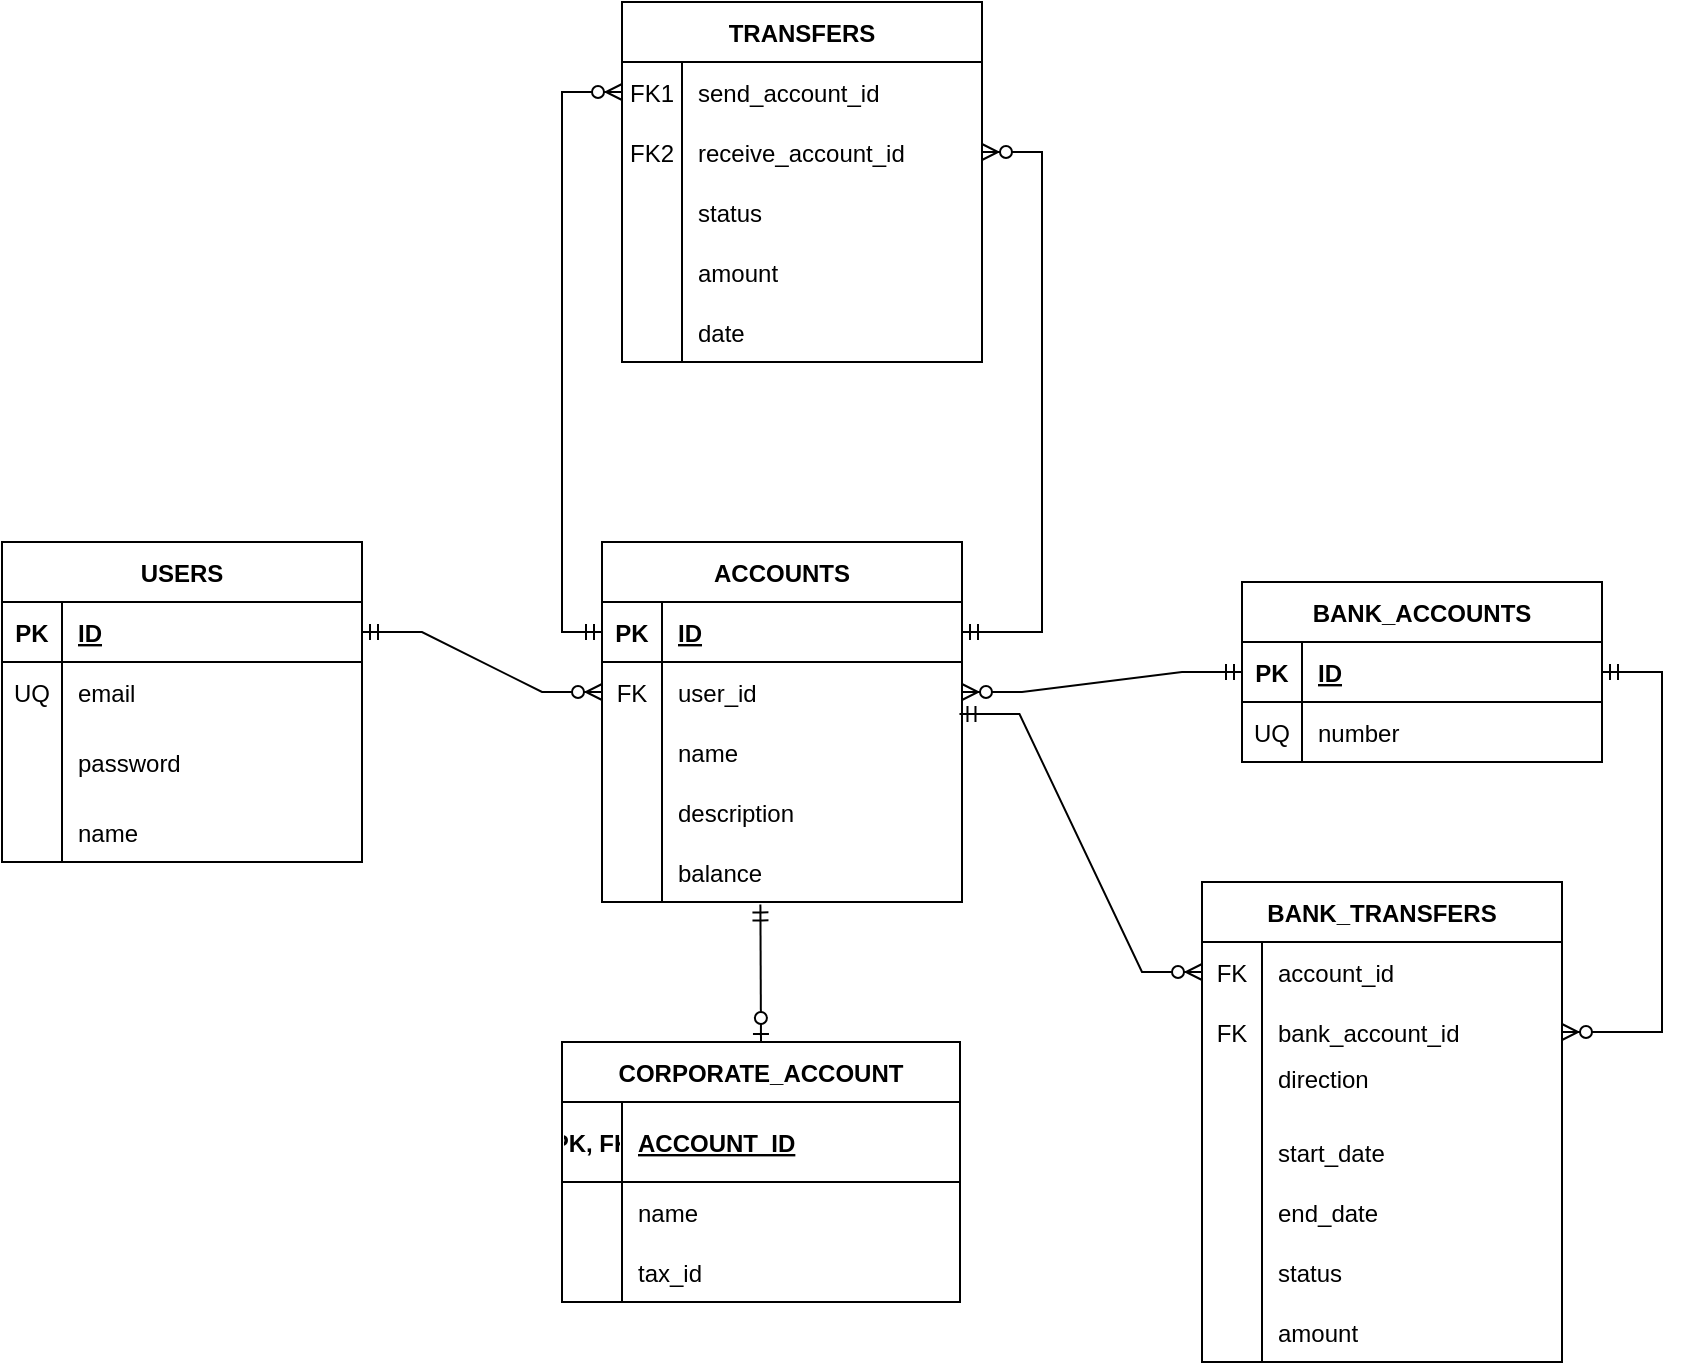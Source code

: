 <mxfile version="20.8.20"><diagram name="Página-1" id="rsDS_KLkLWj7P-341XOu"><mxGraphModel dx="1050" dy="1722" grid="1" gridSize="10" guides="1" tooltips="1" connect="1" arrows="1" fold="1" page="1" pageScale="1" pageWidth="827" pageHeight="1169" math="0" shadow="0"><root><mxCell id="0"/><mxCell id="1" parent="0"/><mxCell id="sMLK_98gF5KxSVNK5Bqb-1" value="USERS" style="shape=table;startSize=30;container=1;collapsible=1;childLayout=tableLayout;fixedRows=1;rowLines=0;fontStyle=1;align=center;resizeLast=1;" parent="1" vertex="1"><mxGeometry x="120" y="130" width="180" height="160" as="geometry"/></mxCell><mxCell id="sMLK_98gF5KxSVNK5Bqb-2" value="" style="shape=tableRow;horizontal=0;startSize=0;swimlaneHead=0;swimlaneBody=0;fillColor=none;collapsible=0;dropTarget=0;points=[[0,0.5],[1,0.5]];portConstraint=eastwest;top=0;left=0;right=0;bottom=1;" parent="sMLK_98gF5KxSVNK5Bqb-1" vertex="1"><mxGeometry y="30" width="180" height="30" as="geometry"/></mxCell><mxCell id="sMLK_98gF5KxSVNK5Bqb-3" value="PK" style="shape=partialRectangle;connectable=0;fillColor=none;top=0;left=0;bottom=0;right=0;fontStyle=1;overflow=hidden;" parent="sMLK_98gF5KxSVNK5Bqb-2" vertex="1"><mxGeometry width="30" height="30" as="geometry"><mxRectangle width="30" height="30" as="alternateBounds"/></mxGeometry></mxCell><mxCell id="sMLK_98gF5KxSVNK5Bqb-4" value="ID" style="shape=partialRectangle;connectable=0;fillColor=none;top=0;left=0;bottom=0;right=0;align=left;spacingLeft=6;fontStyle=5;overflow=hidden;" parent="sMLK_98gF5KxSVNK5Bqb-2" vertex="1"><mxGeometry x="30" width="150" height="30" as="geometry"><mxRectangle width="150" height="30" as="alternateBounds"/></mxGeometry></mxCell><mxCell id="sMLK_98gF5KxSVNK5Bqb-5" value="" style="shape=tableRow;horizontal=0;startSize=0;swimlaneHead=0;swimlaneBody=0;fillColor=none;collapsible=0;dropTarget=0;points=[[0,0.5],[1,0.5]];portConstraint=eastwest;top=0;left=0;right=0;bottom=0;" parent="sMLK_98gF5KxSVNK5Bqb-1" vertex="1"><mxGeometry y="60" width="180" height="30" as="geometry"/></mxCell><mxCell id="sMLK_98gF5KxSVNK5Bqb-6" value="UQ" style="shape=partialRectangle;connectable=0;fillColor=none;top=0;left=0;bottom=0;right=0;editable=1;overflow=hidden;" parent="sMLK_98gF5KxSVNK5Bqb-5" vertex="1"><mxGeometry width="30" height="30" as="geometry"><mxRectangle width="30" height="30" as="alternateBounds"/></mxGeometry></mxCell><mxCell id="sMLK_98gF5KxSVNK5Bqb-7" value="email" style="shape=partialRectangle;connectable=0;fillColor=none;top=0;left=0;bottom=0;right=0;align=left;spacingLeft=6;overflow=hidden;" parent="sMLK_98gF5KxSVNK5Bqb-5" vertex="1"><mxGeometry x="30" width="150" height="30" as="geometry"><mxRectangle width="150" height="30" as="alternateBounds"/></mxGeometry></mxCell><mxCell id="sMLK_98gF5KxSVNK5Bqb-8" value="" style="shape=tableRow;horizontal=0;startSize=0;swimlaneHead=0;swimlaneBody=0;fillColor=none;collapsible=0;dropTarget=0;points=[[0,0.5],[1,0.5]];portConstraint=eastwest;top=0;left=0;right=0;bottom=0;" parent="sMLK_98gF5KxSVNK5Bqb-1" vertex="1"><mxGeometry y="90" width="180" height="40" as="geometry"/></mxCell><mxCell id="sMLK_98gF5KxSVNK5Bqb-9" value="" style="shape=partialRectangle;connectable=0;fillColor=none;top=0;left=0;bottom=0;right=0;editable=1;overflow=hidden;" parent="sMLK_98gF5KxSVNK5Bqb-8" vertex="1"><mxGeometry width="30" height="40" as="geometry"><mxRectangle width="30" height="40" as="alternateBounds"/></mxGeometry></mxCell><mxCell id="sMLK_98gF5KxSVNK5Bqb-10" value="password" style="shape=partialRectangle;connectable=0;fillColor=none;top=0;left=0;bottom=0;right=0;align=left;spacingLeft=6;overflow=hidden;" parent="sMLK_98gF5KxSVNK5Bqb-8" vertex="1"><mxGeometry x="30" width="150" height="40" as="geometry"><mxRectangle width="150" height="40" as="alternateBounds"/></mxGeometry></mxCell><mxCell id="sMLK_98gF5KxSVNK5Bqb-11" value="" style="shape=tableRow;horizontal=0;startSize=0;swimlaneHead=0;swimlaneBody=0;fillColor=none;collapsible=0;dropTarget=0;points=[[0,0.5],[1,0.5]];portConstraint=eastwest;top=0;left=0;right=0;bottom=0;" parent="sMLK_98gF5KxSVNK5Bqb-1" vertex="1"><mxGeometry y="130" width="180" height="30" as="geometry"/></mxCell><mxCell id="sMLK_98gF5KxSVNK5Bqb-12" value="" style="shape=partialRectangle;connectable=0;fillColor=none;top=0;left=0;bottom=0;right=0;editable=1;overflow=hidden;" parent="sMLK_98gF5KxSVNK5Bqb-11" vertex="1"><mxGeometry width="30" height="30" as="geometry"><mxRectangle width="30" height="30" as="alternateBounds"/></mxGeometry></mxCell><mxCell id="sMLK_98gF5KxSVNK5Bqb-13" value="name" style="shape=partialRectangle;connectable=0;fillColor=none;top=0;left=0;bottom=0;right=0;align=left;spacingLeft=6;overflow=hidden;" parent="sMLK_98gF5KxSVNK5Bqb-11" vertex="1"><mxGeometry x="30" width="150" height="30" as="geometry"><mxRectangle width="150" height="30" as="alternateBounds"/></mxGeometry></mxCell><mxCell id="sMLK_98gF5KxSVNK5Bqb-14" value="ACCOUNTS" style="shape=table;startSize=30;container=1;collapsible=1;childLayout=tableLayout;fixedRows=1;rowLines=0;fontStyle=1;align=center;resizeLast=1;" parent="1" vertex="1"><mxGeometry x="420" y="130" width="180" height="180" as="geometry"/></mxCell><mxCell id="sMLK_98gF5KxSVNK5Bqb-15" value="" style="shape=tableRow;horizontal=0;startSize=0;swimlaneHead=0;swimlaneBody=0;fillColor=none;collapsible=0;dropTarget=0;points=[[0,0.5],[1,0.5]];portConstraint=eastwest;top=0;left=0;right=0;bottom=1;" parent="sMLK_98gF5KxSVNK5Bqb-14" vertex="1"><mxGeometry y="30" width="180" height="30" as="geometry"/></mxCell><mxCell id="sMLK_98gF5KxSVNK5Bqb-16" value="PK" style="shape=partialRectangle;connectable=0;fillColor=none;top=0;left=0;bottom=0;right=0;fontStyle=1;overflow=hidden;" parent="sMLK_98gF5KxSVNK5Bqb-15" vertex="1"><mxGeometry width="30" height="30" as="geometry"><mxRectangle width="30" height="30" as="alternateBounds"/></mxGeometry></mxCell><mxCell id="sMLK_98gF5KxSVNK5Bqb-17" value="ID" style="shape=partialRectangle;connectable=0;fillColor=none;top=0;left=0;bottom=0;right=0;align=left;spacingLeft=6;fontStyle=5;overflow=hidden;" parent="sMLK_98gF5KxSVNK5Bqb-15" vertex="1"><mxGeometry x="30" width="150" height="30" as="geometry"><mxRectangle width="150" height="30" as="alternateBounds"/></mxGeometry></mxCell><mxCell id="sMLK_98gF5KxSVNK5Bqb-99" style="shape=tableRow;horizontal=0;startSize=0;swimlaneHead=0;swimlaneBody=0;fillColor=none;collapsible=0;dropTarget=0;points=[[0,0.5],[1,0.5]];portConstraint=eastwest;top=0;left=0;right=0;bottom=0;" parent="sMLK_98gF5KxSVNK5Bqb-14" vertex="1"><mxGeometry y="60" width="180" height="30" as="geometry"/></mxCell><mxCell id="sMLK_98gF5KxSVNK5Bqb-100" value="FK" style="shape=partialRectangle;connectable=0;fillColor=none;top=0;left=0;bottom=0;right=0;editable=1;overflow=hidden;" parent="sMLK_98gF5KxSVNK5Bqb-99" vertex="1"><mxGeometry width="30" height="30" as="geometry"><mxRectangle width="30" height="30" as="alternateBounds"/></mxGeometry></mxCell><mxCell id="sMLK_98gF5KxSVNK5Bqb-101" value="user_id" style="shape=partialRectangle;connectable=0;fillColor=none;top=0;left=0;bottom=0;right=0;align=left;spacingLeft=6;overflow=hidden;" parent="sMLK_98gF5KxSVNK5Bqb-99" vertex="1"><mxGeometry x="30" width="150" height="30" as="geometry"><mxRectangle width="150" height="30" as="alternateBounds"/></mxGeometry></mxCell><mxCell id="sMLK_98gF5KxSVNK5Bqb-18" value="" style="shape=tableRow;horizontal=0;startSize=0;swimlaneHead=0;swimlaneBody=0;fillColor=none;collapsible=0;dropTarget=0;points=[[0,0.5],[1,0.5]];portConstraint=eastwest;top=0;left=0;right=0;bottom=0;" parent="sMLK_98gF5KxSVNK5Bqb-14" vertex="1"><mxGeometry y="90" width="180" height="30" as="geometry"/></mxCell><mxCell id="sMLK_98gF5KxSVNK5Bqb-19" value="" style="shape=partialRectangle;connectable=0;fillColor=none;top=0;left=0;bottom=0;right=0;editable=1;overflow=hidden;" parent="sMLK_98gF5KxSVNK5Bqb-18" vertex="1"><mxGeometry width="30" height="30" as="geometry"><mxRectangle width="30" height="30" as="alternateBounds"/></mxGeometry></mxCell><mxCell id="sMLK_98gF5KxSVNK5Bqb-20" value="name" style="shape=partialRectangle;connectable=0;fillColor=none;top=0;left=0;bottom=0;right=0;align=left;spacingLeft=6;overflow=hidden;" parent="sMLK_98gF5KxSVNK5Bqb-18" vertex="1"><mxGeometry x="30" width="150" height="30" as="geometry"><mxRectangle width="150" height="30" as="alternateBounds"/></mxGeometry></mxCell><mxCell id="sMLK_98gF5KxSVNK5Bqb-21" value="" style="shape=tableRow;horizontal=0;startSize=0;swimlaneHead=0;swimlaneBody=0;fillColor=none;collapsible=0;dropTarget=0;points=[[0,0.5],[1,0.5]];portConstraint=eastwest;top=0;left=0;right=0;bottom=0;" parent="sMLK_98gF5KxSVNK5Bqb-14" vertex="1"><mxGeometry y="120" width="180" height="30" as="geometry"/></mxCell><mxCell id="sMLK_98gF5KxSVNK5Bqb-22" value="" style="shape=partialRectangle;connectable=0;fillColor=none;top=0;left=0;bottom=0;right=0;editable=1;overflow=hidden;" parent="sMLK_98gF5KxSVNK5Bqb-21" vertex="1"><mxGeometry width="30" height="30" as="geometry"><mxRectangle width="30" height="30" as="alternateBounds"/></mxGeometry></mxCell><mxCell id="sMLK_98gF5KxSVNK5Bqb-23" value="description" style="shape=partialRectangle;connectable=0;fillColor=none;top=0;left=0;bottom=0;right=0;align=left;spacingLeft=6;overflow=hidden;" parent="sMLK_98gF5KxSVNK5Bqb-21" vertex="1"><mxGeometry x="30" width="150" height="30" as="geometry"><mxRectangle width="150" height="30" as="alternateBounds"/></mxGeometry></mxCell><mxCell id="sMLK_98gF5KxSVNK5Bqb-24" value="" style="shape=tableRow;horizontal=0;startSize=0;swimlaneHead=0;swimlaneBody=0;fillColor=none;collapsible=0;dropTarget=0;points=[[0,0.5],[1,0.5]];portConstraint=eastwest;top=0;left=0;right=0;bottom=0;" parent="sMLK_98gF5KxSVNK5Bqb-14" vertex="1"><mxGeometry y="150" width="180" height="30" as="geometry"/></mxCell><mxCell id="sMLK_98gF5KxSVNK5Bqb-25" value="" style="shape=partialRectangle;connectable=0;fillColor=none;top=0;left=0;bottom=0;right=0;editable=1;overflow=hidden;" parent="sMLK_98gF5KxSVNK5Bqb-24" vertex="1"><mxGeometry width="30" height="30" as="geometry"><mxRectangle width="30" height="30" as="alternateBounds"/></mxGeometry></mxCell><mxCell id="sMLK_98gF5KxSVNK5Bqb-26" value="balance" style="shape=partialRectangle;connectable=0;fillColor=none;top=0;left=0;bottom=0;right=0;align=left;spacingLeft=6;overflow=hidden;" parent="sMLK_98gF5KxSVNK5Bqb-24" vertex="1"><mxGeometry x="30" width="150" height="30" as="geometry"><mxRectangle width="150" height="30" as="alternateBounds"/></mxGeometry></mxCell><mxCell id="sMLK_98gF5KxSVNK5Bqb-27" value="BANK_ACCOUNTS" style="shape=table;startSize=30;container=1;collapsible=1;childLayout=tableLayout;fixedRows=1;rowLines=0;fontStyle=1;align=center;resizeLast=1;" parent="1" vertex="1"><mxGeometry x="740" y="150" width="180" height="90" as="geometry"/></mxCell><mxCell id="sMLK_98gF5KxSVNK5Bqb-28" value="" style="shape=tableRow;horizontal=0;startSize=0;swimlaneHead=0;swimlaneBody=0;fillColor=none;collapsible=0;dropTarget=0;points=[[0,0.5],[1,0.5]];portConstraint=eastwest;top=0;left=0;right=0;bottom=1;" parent="sMLK_98gF5KxSVNK5Bqb-27" vertex="1"><mxGeometry y="30" width="180" height="30" as="geometry"/></mxCell><mxCell id="sMLK_98gF5KxSVNK5Bqb-29" value="PK" style="shape=partialRectangle;connectable=0;fillColor=none;top=0;left=0;bottom=0;right=0;fontStyle=1;overflow=hidden;" parent="sMLK_98gF5KxSVNK5Bqb-28" vertex="1"><mxGeometry width="30" height="30" as="geometry"><mxRectangle width="30" height="30" as="alternateBounds"/></mxGeometry></mxCell><mxCell id="sMLK_98gF5KxSVNK5Bqb-30" value="ID" style="shape=partialRectangle;connectable=0;fillColor=none;top=0;left=0;bottom=0;right=0;align=left;spacingLeft=6;fontStyle=5;overflow=hidden;" parent="sMLK_98gF5KxSVNK5Bqb-28" vertex="1"><mxGeometry x="30" width="150" height="30" as="geometry"><mxRectangle width="150" height="30" as="alternateBounds"/></mxGeometry></mxCell><mxCell id="sMLK_98gF5KxSVNK5Bqb-31" value="" style="shape=tableRow;horizontal=0;startSize=0;swimlaneHead=0;swimlaneBody=0;fillColor=none;collapsible=0;dropTarget=0;points=[[0,0.5],[1,0.5]];portConstraint=eastwest;top=0;left=0;right=0;bottom=0;" parent="sMLK_98gF5KxSVNK5Bqb-27" vertex="1"><mxGeometry y="60" width="180" height="30" as="geometry"/></mxCell><mxCell id="sMLK_98gF5KxSVNK5Bqb-32" value="UQ" style="shape=partialRectangle;connectable=0;fillColor=none;top=0;left=0;bottom=0;right=0;editable=1;overflow=hidden;" parent="sMLK_98gF5KxSVNK5Bqb-31" vertex="1"><mxGeometry width="30" height="30" as="geometry"><mxRectangle width="30" height="30" as="alternateBounds"/></mxGeometry></mxCell><mxCell id="sMLK_98gF5KxSVNK5Bqb-33" value="number" style="shape=partialRectangle;connectable=0;fillColor=none;top=0;left=0;bottom=0;right=0;align=left;spacingLeft=6;overflow=hidden;" parent="sMLK_98gF5KxSVNK5Bqb-31" vertex="1"><mxGeometry x="30" width="150" height="30" as="geometry"><mxRectangle width="150" height="30" as="alternateBounds"/></mxGeometry></mxCell><mxCell id="sMLK_98gF5KxSVNK5Bqb-40" value="CORPORATE_ACCOUNT" style="shape=table;startSize=30;container=1;collapsible=1;childLayout=tableLayout;fixedRows=1;rowLines=0;fontStyle=1;align=center;resizeLast=1;" parent="1" vertex="1"><mxGeometry x="400" y="380" width="199" height="130" as="geometry"/></mxCell><mxCell id="sMLK_98gF5KxSVNK5Bqb-41" value="" style="shape=tableRow;horizontal=0;startSize=0;swimlaneHead=0;swimlaneBody=0;fillColor=none;collapsible=0;dropTarget=0;points=[[0,0.5],[1,0.5]];portConstraint=eastwest;top=0;left=0;right=0;bottom=1;" parent="sMLK_98gF5KxSVNK5Bqb-40" vertex="1"><mxGeometry y="30" width="199" height="40" as="geometry"/></mxCell><mxCell id="sMLK_98gF5KxSVNK5Bqb-42" value="PK, FK" style="shape=partialRectangle;connectable=0;fillColor=none;top=0;left=0;bottom=0;right=0;fontStyle=1;overflow=hidden;" parent="sMLK_98gF5KxSVNK5Bqb-41" vertex="1"><mxGeometry width="30" height="40" as="geometry"><mxRectangle width="30" height="40" as="alternateBounds"/></mxGeometry></mxCell><mxCell id="sMLK_98gF5KxSVNK5Bqb-43" value="ACCOUNT_ID" style="shape=partialRectangle;connectable=0;fillColor=none;top=0;left=0;bottom=0;right=0;align=left;spacingLeft=6;fontStyle=5;overflow=hidden;" parent="sMLK_98gF5KxSVNK5Bqb-41" vertex="1"><mxGeometry x="30" width="169" height="40" as="geometry"><mxRectangle width="169" height="40" as="alternateBounds"/></mxGeometry></mxCell><mxCell id="sMLK_98gF5KxSVNK5Bqb-44" value="" style="shape=tableRow;horizontal=0;startSize=0;swimlaneHead=0;swimlaneBody=0;fillColor=none;collapsible=0;dropTarget=0;points=[[0,0.5],[1,0.5]];portConstraint=eastwest;top=0;left=0;right=0;bottom=0;" parent="sMLK_98gF5KxSVNK5Bqb-40" vertex="1"><mxGeometry y="70" width="199" height="30" as="geometry"/></mxCell><mxCell id="sMLK_98gF5KxSVNK5Bqb-45" value="" style="shape=partialRectangle;connectable=0;fillColor=none;top=0;left=0;bottom=0;right=0;editable=1;overflow=hidden;" parent="sMLK_98gF5KxSVNK5Bqb-44" vertex="1"><mxGeometry width="30" height="30" as="geometry"><mxRectangle width="30" height="30" as="alternateBounds"/></mxGeometry></mxCell><mxCell id="sMLK_98gF5KxSVNK5Bqb-46" value="name" style="shape=partialRectangle;connectable=0;fillColor=none;top=0;left=0;bottom=0;right=0;align=left;spacingLeft=6;overflow=hidden;" parent="sMLK_98gF5KxSVNK5Bqb-44" vertex="1"><mxGeometry x="30" width="169" height="30" as="geometry"><mxRectangle width="169" height="30" as="alternateBounds"/></mxGeometry></mxCell><mxCell id="sMLK_98gF5KxSVNK5Bqb-47" value="" style="shape=tableRow;horizontal=0;startSize=0;swimlaneHead=0;swimlaneBody=0;fillColor=none;collapsible=0;dropTarget=0;points=[[0,0.5],[1,0.5]];portConstraint=eastwest;top=0;left=0;right=0;bottom=0;" parent="sMLK_98gF5KxSVNK5Bqb-40" vertex="1"><mxGeometry y="100" width="199" height="30" as="geometry"/></mxCell><mxCell id="sMLK_98gF5KxSVNK5Bqb-48" value="" style="shape=partialRectangle;connectable=0;fillColor=none;top=0;left=0;bottom=0;right=0;editable=1;overflow=hidden;" parent="sMLK_98gF5KxSVNK5Bqb-47" vertex="1"><mxGeometry width="30" height="30" as="geometry"><mxRectangle width="30" height="30" as="alternateBounds"/></mxGeometry></mxCell><mxCell id="sMLK_98gF5KxSVNK5Bqb-49" value="tax_id" style="shape=partialRectangle;connectable=0;fillColor=none;top=0;left=0;bottom=0;right=0;align=left;spacingLeft=6;overflow=hidden;" parent="sMLK_98gF5KxSVNK5Bqb-47" vertex="1"><mxGeometry x="30" width="169" height="30" as="geometry"><mxRectangle width="169" height="30" as="alternateBounds"/></mxGeometry></mxCell><mxCell id="sMLK_98gF5KxSVNK5Bqb-54" value="BANK_TRANSFERS" style="shape=table;startSize=30;container=1;collapsible=1;childLayout=tableLayout;fixedRows=1;rowLines=0;fontStyle=1;align=center;resizeLast=1;" parent="1" vertex="1"><mxGeometry x="720" y="300" width="180" height="240" as="geometry"/></mxCell><mxCell id="sMLK_98gF5KxSVNK5Bqb-58" value="" style="shape=tableRow;horizontal=0;startSize=0;swimlaneHead=0;swimlaneBody=0;fillColor=none;collapsible=0;dropTarget=0;points=[[0,0.5],[1,0.5]];portConstraint=eastwest;top=0;left=0;right=0;bottom=0;" parent="sMLK_98gF5KxSVNK5Bqb-54" vertex="1"><mxGeometry y="30" width="180" height="30" as="geometry"/></mxCell><mxCell id="sMLK_98gF5KxSVNK5Bqb-59" value="FK" style="shape=partialRectangle;connectable=0;fillColor=none;top=0;left=0;bottom=0;right=0;editable=1;overflow=hidden;" parent="sMLK_98gF5KxSVNK5Bqb-58" vertex="1"><mxGeometry width="30" height="30" as="geometry"><mxRectangle width="30" height="30" as="alternateBounds"/></mxGeometry></mxCell><mxCell id="sMLK_98gF5KxSVNK5Bqb-60" value="account_id" style="shape=partialRectangle;connectable=0;fillColor=none;top=0;left=0;bottom=0;right=0;align=left;spacingLeft=6;overflow=hidden;" parent="sMLK_98gF5KxSVNK5Bqb-58" vertex="1"><mxGeometry x="30" width="150" height="30" as="geometry"><mxRectangle width="150" height="30" as="alternateBounds"/></mxGeometry></mxCell><mxCell id="sMLK_98gF5KxSVNK5Bqb-61" value="" style="shape=tableRow;horizontal=0;startSize=0;swimlaneHead=0;swimlaneBody=0;fillColor=none;collapsible=0;dropTarget=0;points=[[0,0.5],[1,0.5]];portConstraint=eastwest;top=0;left=0;right=0;bottom=0;" parent="sMLK_98gF5KxSVNK5Bqb-54" vertex="1"><mxGeometry y="60" width="180" height="30" as="geometry"/></mxCell><mxCell id="sMLK_98gF5KxSVNK5Bqb-62" value="FK" style="shape=partialRectangle;connectable=0;fillColor=none;top=0;left=0;bottom=0;right=0;editable=1;overflow=hidden;" parent="sMLK_98gF5KxSVNK5Bqb-61" vertex="1"><mxGeometry width="30" height="30" as="geometry"><mxRectangle width="30" height="30" as="alternateBounds"/></mxGeometry></mxCell><mxCell id="sMLK_98gF5KxSVNK5Bqb-63" value="bank_account_id" style="shape=partialRectangle;connectable=0;fillColor=none;top=0;left=0;bottom=0;right=0;align=left;spacingLeft=6;overflow=hidden;" parent="sMLK_98gF5KxSVNK5Bqb-61" vertex="1"><mxGeometry x="30" width="150" height="30" as="geometry"><mxRectangle width="150" height="30" as="alternateBounds"/></mxGeometry></mxCell><mxCell id="sMLK_98gF5KxSVNK5Bqb-64" value="" style="shape=tableRow;horizontal=0;startSize=0;swimlaneHead=0;swimlaneBody=0;fillColor=none;collapsible=0;dropTarget=0;points=[[0,0.5],[1,0.5]];portConstraint=eastwest;top=0;left=0;right=0;bottom=0;" parent="sMLK_98gF5KxSVNK5Bqb-54" vertex="1"><mxGeometry y="90" width="180" height="30" as="geometry"/></mxCell><mxCell id="sMLK_98gF5KxSVNK5Bqb-65" value="" style="shape=partialRectangle;connectable=0;fillColor=none;top=0;left=0;bottom=0;right=0;editable=1;overflow=hidden;" parent="sMLK_98gF5KxSVNK5Bqb-64" vertex="1"><mxGeometry width="30" height="30" as="geometry"><mxRectangle width="30" height="30" as="alternateBounds"/></mxGeometry></mxCell><mxCell id="sMLK_98gF5KxSVNK5Bqb-66" value="direction&#10;" style="shape=partialRectangle;connectable=0;fillColor=none;top=0;left=0;bottom=0;right=0;align=left;spacingLeft=6;overflow=hidden;" parent="sMLK_98gF5KxSVNK5Bqb-64" vertex="1"><mxGeometry x="30" width="150" height="30" as="geometry"><mxRectangle width="150" height="30" as="alternateBounds"/></mxGeometry></mxCell><mxCell id="sMLK_98gF5KxSVNK5Bqb-67" style="shape=tableRow;horizontal=0;startSize=0;swimlaneHead=0;swimlaneBody=0;fillColor=none;collapsible=0;dropTarget=0;points=[[0,0.5],[1,0.5]];portConstraint=eastwest;top=0;left=0;right=0;bottom=0;" parent="sMLK_98gF5KxSVNK5Bqb-54" vertex="1"><mxGeometry y="120" width="180" height="30" as="geometry"/></mxCell><mxCell id="sMLK_98gF5KxSVNK5Bqb-68" style="shape=partialRectangle;connectable=0;fillColor=none;top=0;left=0;bottom=0;right=0;editable=1;overflow=hidden;" parent="sMLK_98gF5KxSVNK5Bqb-67" vertex="1"><mxGeometry width="30" height="30" as="geometry"><mxRectangle width="30" height="30" as="alternateBounds"/></mxGeometry></mxCell><mxCell id="sMLK_98gF5KxSVNK5Bqb-69" value="start_date" style="shape=partialRectangle;connectable=0;fillColor=none;top=0;left=0;bottom=0;right=0;align=left;spacingLeft=6;overflow=hidden;" parent="sMLK_98gF5KxSVNK5Bqb-67" vertex="1"><mxGeometry x="30" width="150" height="30" as="geometry"><mxRectangle width="150" height="30" as="alternateBounds"/></mxGeometry></mxCell><mxCell id="sMLK_98gF5KxSVNK5Bqb-70" style="shape=tableRow;horizontal=0;startSize=0;swimlaneHead=0;swimlaneBody=0;fillColor=none;collapsible=0;dropTarget=0;points=[[0,0.5],[1,0.5]];portConstraint=eastwest;top=0;left=0;right=0;bottom=0;" parent="sMLK_98gF5KxSVNK5Bqb-54" vertex="1"><mxGeometry y="150" width="180" height="30" as="geometry"/></mxCell><mxCell id="sMLK_98gF5KxSVNK5Bqb-71" style="shape=partialRectangle;connectable=0;fillColor=none;top=0;left=0;bottom=0;right=0;editable=1;overflow=hidden;" parent="sMLK_98gF5KxSVNK5Bqb-70" vertex="1"><mxGeometry width="30" height="30" as="geometry"><mxRectangle width="30" height="30" as="alternateBounds"/></mxGeometry></mxCell><mxCell id="sMLK_98gF5KxSVNK5Bqb-72" value="end_date" style="shape=partialRectangle;connectable=0;fillColor=none;top=0;left=0;bottom=0;right=0;align=left;spacingLeft=6;overflow=hidden;" parent="sMLK_98gF5KxSVNK5Bqb-70" vertex="1"><mxGeometry x="30" width="150" height="30" as="geometry"><mxRectangle width="150" height="30" as="alternateBounds"/></mxGeometry></mxCell><mxCell id="sMLK_98gF5KxSVNK5Bqb-73" style="shape=tableRow;horizontal=0;startSize=0;swimlaneHead=0;swimlaneBody=0;fillColor=none;collapsible=0;dropTarget=0;points=[[0,0.5],[1,0.5]];portConstraint=eastwest;top=0;left=0;right=0;bottom=0;" parent="sMLK_98gF5KxSVNK5Bqb-54" vertex="1"><mxGeometry y="180" width="180" height="30" as="geometry"/></mxCell><mxCell id="sMLK_98gF5KxSVNK5Bqb-74" style="shape=partialRectangle;connectable=0;fillColor=none;top=0;left=0;bottom=0;right=0;editable=1;overflow=hidden;" parent="sMLK_98gF5KxSVNK5Bqb-73" vertex="1"><mxGeometry width="30" height="30" as="geometry"><mxRectangle width="30" height="30" as="alternateBounds"/></mxGeometry></mxCell><mxCell id="sMLK_98gF5KxSVNK5Bqb-75" value="status" style="shape=partialRectangle;connectable=0;fillColor=none;top=0;left=0;bottom=0;right=0;align=left;spacingLeft=6;overflow=hidden;" parent="sMLK_98gF5KxSVNK5Bqb-73" vertex="1"><mxGeometry x="30" width="150" height="30" as="geometry"><mxRectangle width="150" height="30" as="alternateBounds"/></mxGeometry></mxCell><mxCell id="sMLK_98gF5KxSVNK5Bqb-76" style="shape=tableRow;horizontal=0;startSize=0;swimlaneHead=0;swimlaneBody=0;fillColor=none;collapsible=0;dropTarget=0;points=[[0,0.5],[1,0.5]];portConstraint=eastwest;top=0;left=0;right=0;bottom=0;" parent="sMLK_98gF5KxSVNK5Bqb-54" vertex="1"><mxGeometry y="210" width="180" height="30" as="geometry"/></mxCell><mxCell id="sMLK_98gF5KxSVNK5Bqb-77" style="shape=partialRectangle;connectable=0;fillColor=none;top=0;left=0;bottom=0;right=0;editable=1;overflow=hidden;" parent="sMLK_98gF5KxSVNK5Bqb-76" vertex="1"><mxGeometry width="30" height="30" as="geometry"><mxRectangle width="30" height="30" as="alternateBounds"/></mxGeometry></mxCell><mxCell id="sMLK_98gF5KxSVNK5Bqb-78" value="amount" style="shape=partialRectangle;connectable=0;fillColor=none;top=0;left=0;bottom=0;right=0;align=left;spacingLeft=6;overflow=hidden;" parent="sMLK_98gF5KxSVNK5Bqb-76" vertex="1"><mxGeometry x="30" width="150" height="30" as="geometry"><mxRectangle width="150" height="30" as="alternateBounds"/></mxGeometry></mxCell><mxCell id="sMLK_98gF5KxSVNK5Bqb-79" value="TRANSFERS" style="shape=table;startSize=30;container=1;collapsible=1;childLayout=tableLayout;fixedRows=1;rowLines=0;fontStyle=1;align=center;resizeLast=1;" parent="1" vertex="1"><mxGeometry x="430" y="-140" width="180" height="180" as="geometry"/></mxCell><mxCell id="sMLK_98gF5KxSVNK5Bqb-92" style="shape=tableRow;horizontal=0;startSize=0;swimlaneHead=0;swimlaneBody=0;fillColor=none;collapsible=0;dropTarget=0;points=[[0,0.5],[1,0.5]];portConstraint=eastwest;top=0;left=0;right=0;bottom=0;" parent="sMLK_98gF5KxSVNK5Bqb-79" vertex="1"><mxGeometry y="30" width="180" height="30" as="geometry"/></mxCell><mxCell id="sMLK_98gF5KxSVNK5Bqb-93" value="FK1" style="shape=partialRectangle;connectable=0;fillColor=none;top=0;left=0;bottom=0;right=0;editable=1;overflow=hidden;" parent="sMLK_98gF5KxSVNK5Bqb-92" vertex="1"><mxGeometry width="30" height="30" as="geometry"><mxRectangle width="30" height="30" as="alternateBounds"/></mxGeometry></mxCell><mxCell id="sMLK_98gF5KxSVNK5Bqb-94" value="send_account_id" style="shape=partialRectangle;connectable=0;fillColor=none;top=0;left=0;bottom=0;right=0;align=left;spacingLeft=6;overflow=hidden;" parent="sMLK_98gF5KxSVNK5Bqb-92" vertex="1"><mxGeometry x="30" width="150" height="30" as="geometry"><mxRectangle width="150" height="30" as="alternateBounds"/></mxGeometry></mxCell><mxCell id="sMLK_98gF5KxSVNK5Bqb-95" style="shape=tableRow;horizontal=0;startSize=0;swimlaneHead=0;swimlaneBody=0;fillColor=none;collapsible=0;dropTarget=0;points=[[0,0.5],[1,0.5]];portConstraint=eastwest;top=0;left=0;right=0;bottom=0;" parent="sMLK_98gF5KxSVNK5Bqb-79" vertex="1"><mxGeometry y="60" width="180" height="30" as="geometry"/></mxCell><mxCell id="sMLK_98gF5KxSVNK5Bqb-96" value="FK2" style="shape=partialRectangle;connectable=0;fillColor=none;top=0;left=0;bottom=0;right=0;editable=1;overflow=hidden;" parent="sMLK_98gF5KxSVNK5Bqb-95" vertex="1"><mxGeometry width="30" height="30" as="geometry"><mxRectangle width="30" height="30" as="alternateBounds"/></mxGeometry></mxCell><mxCell id="sMLK_98gF5KxSVNK5Bqb-97" value="receive_account_id" style="shape=partialRectangle;connectable=0;fillColor=none;top=0;left=0;bottom=0;right=0;align=left;spacingLeft=6;overflow=hidden;" parent="sMLK_98gF5KxSVNK5Bqb-95" vertex="1"><mxGeometry x="30" width="150" height="30" as="geometry"><mxRectangle width="150" height="30" as="alternateBounds"/></mxGeometry></mxCell><mxCell id="sMLK_98gF5KxSVNK5Bqb-83" value="" style="shape=tableRow;horizontal=0;startSize=0;swimlaneHead=0;swimlaneBody=0;fillColor=none;collapsible=0;dropTarget=0;points=[[0,0.5],[1,0.5]];portConstraint=eastwest;top=0;left=0;right=0;bottom=0;" parent="sMLK_98gF5KxSVNK5Bqb-79" vertex="1"><mxGeometry y="90" width="180" height="30" as="geometry"/></mxCell><mxCell id="sMLK_98gF5KxSVNK5Bqb-84" value="" style="shape=partialRectangle;connectable=0;fillColor=none;top=0;left=0;bottom=0;right=0;editable=1;overflow=hidden;" parent="sMLK_98gF5KxSVNK5Bqb-83" vertex="1"><mxGeometry width="30" height="30" as="geometry"><mxRectangle width="30" height="30" as="alternateBounds"/></mxGeometry></mxCell><mxCell id="sMLK_98gF5KxSVNK5Bqb-85" value="status" style="shape=partialRectangle;connectable=0;fillColor=none;top=0;left=0;bottom=0;right=0;align=left;spacingLeft=6;overflow=hidden;" parent="sMLK_98gF5KxSVNK5Bqb-83" vertex="1"><mxGeometry x="30" width="150" height="30" as="geometry"><mxRectangle width="150" height="30" as="alternateBounds"/></mxGeometry></mxCell><mxCell id="sMLK_98gF5KxSVNK5Bqb-86" value="" style="shape=tableRow;horizontal=0;startSize=0;swimlaneHead=0;swimlaneBody=0;fillColor=none;collapsible=0;dropTarget=0;points=[[0,0.5],[1,0.5]];portConstraint=eastwest;top=0;left=0;right=0;bottom=0;" parent="sMLK_98gF5KxSVNK5Bqb-79" vertex="1"><mxGeometry y="120" width="180" height="30" as="geometry"/></mxCell><mxCell id="sMLK_98gF5KxSVNK5Bqb-87" value="" style="shape=partialRectangle;connectable=0;fillColor=none;top=0;left=0;bottom=0;right=0;editable=1;overflow=hidden;" parent="sMLK_98gF5KxSVNK5Bqb-86" vertex="1"><mxGeometry width="30" height="30" as="geometry"><mxRectangle width="30" height="30" as="alternateBounds"/></mxGeometry></mxCell><mxCell id="sMLK_98gF5KxSVNK5Bqb-88" value="amount" style="shape=partialRectangle;connectable=0;fillColor=none;top=0;left=0;bottom=0;right=0;align=left;spacingLeft=6;overflow=hidden;" parent="sMLK_98gF5KxSVNK5Bqb-86" vertex="1"><mxGeometry x="30" width="150" height="30" as="geometry"><mxRectangle width="150" height="30" as="alternateBounds"/></mxGeometry></mxCell><mxCell id="sMLK_98gF5KxSVNK5Bqb-89" value="" style="shape=tableRow;horizontal=0;startSize=0;swimlaneHead=0;swimlaneBody=0;fillColor=none;collapsible=0;dropTarget=0;points=[[0,0.5],[1,0.5]];portConstraint=eastwest;top=0;left=0;right=0;bottom=0;" parent="sMLK_98gF5KxSVNK5Bqb-79" vertex="1"><mxGeometry y="150" width="180" height="30" as="geometry"/></mxCell><mxCell id="sMLK_98gF5KxSVNK5Bqb-90" value="" style="shape=partialRectangle;connectable=0;fillColor=none;top=0;left=0;bottom=0;right=0;editable=1;overflow=hidden;" parent="sMLK_98gF5KxSVNK5Bqb-89" vertex="1"><mxGeometry width="30" height="30" as="geometry"><mxRectangle width="30" height="30" as="alternateBounds"/></mxGeometry></mxCell><mxCell id="sMLK_98gF5KxSVNK5Bqb-91" value="date" style="shape=partialRectangle;connectable=0;fillColor=none;top=0;left=0;bottom=0;right=0;align=left;spacingLeft=6;overflow=hidden;" parent="sMLK_98gF5KxSVNK5Bqb-89" vertex="1"><mxGeometry x="30" width="150" height="30" as="geometry"><mxRectangle width="150" height="30" as="alternateBounds"/></mxGeometry></mxCell><mxCell id="sMLK_98gF5KxSVNK5Bqb-98" value="" style="edgeStyle=entityRelationEdgeStyle;fontSize=12;html=1;endArrow=ERzeroToMany;startArrow=ERmandOne;rounded=0;exitX=1;exitY=0.5;exitDx=0;exitDy=0;entryX=0;entryY=0.5;entryDx=0;entryDy=0;" parent="1" source="sMLK_98gF5KxSVNK5Bqb-2" target="sMLK_98gF5KxSVNK5Bqb-99" edge="1"><mxGeometry width="100" height="100" relative="1" as="geometry"><mxPoint x="250" y="30" as="sourcePoint"/><mxPoint x="350" y="230" as="targetPoint"/></mxGeometry></mxCell><mxCell id="sMLK_98gF5KxSVNK5Bqb-102" value="" style="fontSize=12;html=1;endArrow=ERzeroToOne;startArrow=ERmandOne;rounded=0;exitX=0.44;exitY=1.04;exitDx=0;exitDy=0;exitPerimeter=0;entryX=0.5;entryY=0;entryDx=0;entryDy=0;" parent="1" source="sMLK_98gF5KxSVNK5Bqb-24" target="sMLK_98gF5KxSVNK5Bqb-40" edge="1"><mxGeometry width="100" height="100" relative="1" as="geometry"><mxPoint x="270" y="390" as="sourcePoint"/><mxPoint x="310" y="340" as="targetPoint"/></mxGeometry></mxCell><mxCell id="sMLK_98gF5KxSVNK5Bqb-104" value="" style="edgeStyle=orthogonalEdgeStyle;fontSize=12;html=1;endArrow=ERzeroToMany;startArrow=ERmandOne;rounded=0;exitX=0;exitY=0.5;exitDx=0;exitDy=0;entryX=0;entryY=0.5;entryDx=0;entryDy=0;" parent="1" source="sMLK_98gF5KxSVNK5Bqb-15" target="sMLK_98gF5KxSVNK5Bqb-92" edge="1"><mxGeometry width="100" height="100" relative="1" as="geometry"><mxPoint x="360" y="100" as="sourcePoint"/><mxPoint x="460" as="targetPoint"/><Array as="points"><mxPoint x="400" y="175"/><mxPoint x="400" y="-95"/></Array></mxGeometry></mxCell><mxCell id="rPG7_j4pBYEccPzz3OTE-2" value="" style="edgeStyle=entityRelationEdgeStyle;fontSize=12;html=1;endArrow=ERzeroToMany;startArrow=ERmandOne;rounded=0;exitX=1;exitY=0.5;exitDx=0;exitDy=0;" edge="1" parent="1" source="sMLK_98gF5KxSVNK5Bqb-15" target="sMLK_98gF5KxSVNK5Bqb-95"><mxGeometry width="100" height="100" relative="1" as="geometry"><mxPoint x="630" y="110" as="sourcePoint"/><mxPoint x="680" y="-70" as="targetPoint"/></mxGeometry></mxCell><mxCell id="rPG7_j4pBYEccPzz3OTE-4" value="" style="edgeStyle=entityRelationEdgeStyle;fontSize=12;html=1;endArrow=ERzeroToMany;startArrow=ERmandOne;rounded=0;exitX=0;exitY=0.5;exitDx=0;exitDy=0;entryX=1;entryY=0.5;entryDx=0;entryDy=0;" edge="1" parent="1" source="sMLK_98gF5KxSVNK5Bqb-28" target="sMLK_98gF5KxSVNK5Bqb-99"><mxGeometry width="100" height="100" relative="1" as="geometry"><mxPoint x="610" y="370" as="sourcePoint"/><mxPoint x="710" y="270" as="targetPoint"/></mxGeometry></mxCell><mxCell id="rPG7_j4pBYEccPzz3OTE-5" value="" style="edgeStyle=entityRelationEdgeStyle;fontSize=12;html=1;endArrow=ERzeroToMany;startArrow=ERmandOne;rounded=0;entryX=0;entryY=0.5;entryDx=0;entryDy=0;exitX=0.993;exitY=-0.133;exitDx=0;exitDy=0;exitPerimeter=0;" edge="1" parent="1" source="sMLK_98gF5KxSVNK5Bqb-18" target="sMLK_98gF5KxSVNK5Bqb-58"><mxGeometry width="100" height="100" relative="1" as="geometry"><mxPoint x="650" y="530" as="sourcePoint"/><mxPoint x="640" y="410" as="targetPoint"/></mxGeometry></mxCell><mxCell id="rPG7_j4pBYEccPzz3OTE-6" value="" style="edgeStyle=entityRelationEdgeStyle;fontSize=12;html=1;endArrow=ERzeroToMany;startArrow=ERmandOne;rounded=0;entryX=1;entryY=0.5;entryDx=0;entryDy=0;" edge="1" parent="1" source="sMLK_98gF5KxSVNK5Bqb-28" target="sMLK_98gF5KxSVNK5Bqb-61"><mxGeometry width="100" height="100" relative="1" as="geometry"><mxPoint x="970" y="300" as="sourcePoint"/><mxPoint x="1070" y="200" as="targetPoint"/></mxGeometry></mxCell></root></mxGraphModel></diagram></mxfile>